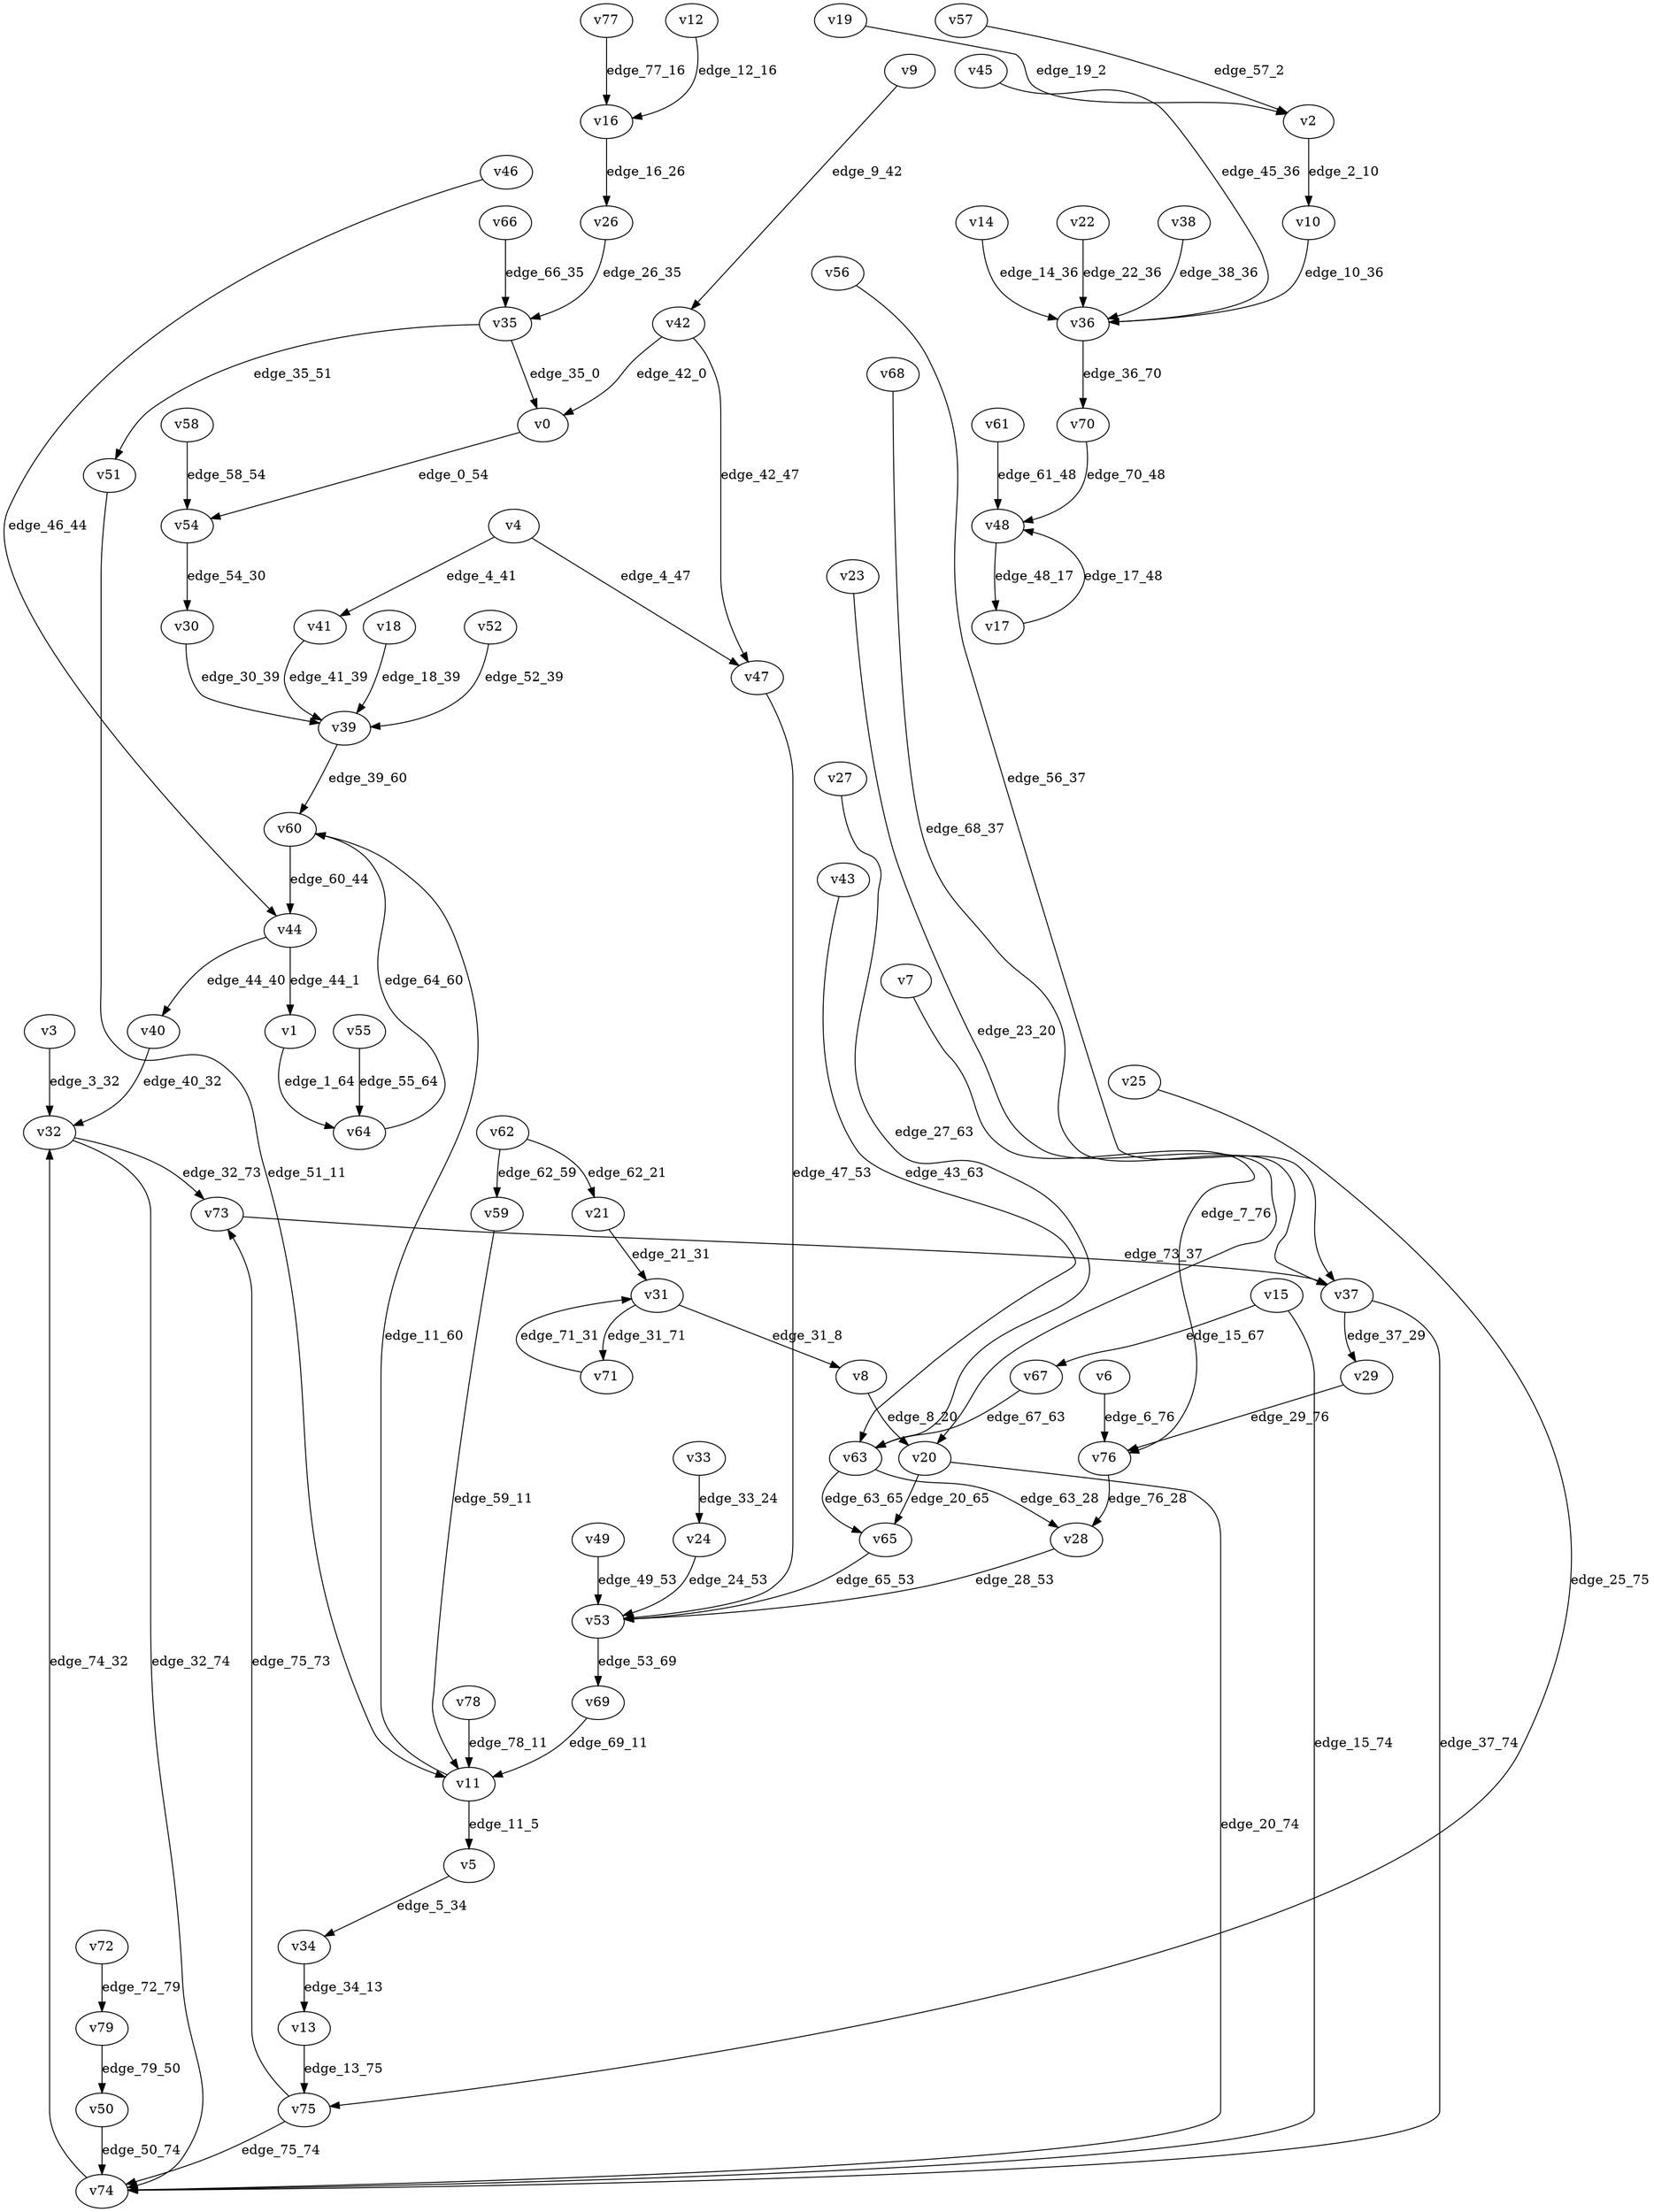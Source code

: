 digraph G {
    // Stochastic discounted game

    v0 [name="v0", player=1];
    v1 [name="v1", player=0];
    v2 [name="v2", player=-1];
    v3 [name="v3", player=1];
    v4 [name="v4", player=-1];
    v5 [name="v5", player=0];
    v6 [name="v6", player=1];
    v7 [name="v7", player=0];
    v8 [name="v8", player=0];
    v9 [name="v9", player=1];
    v10 [name="v10", player=1];
    v11 [name="v11", player=-1];
    v12 [name="v12", player=1];
    v13 [name="v13", player=1];
    v14 [name="v14", player=0];
    v15 [name="v15", player=-1];
    v16 [name="v16", player=-1];
    v17 [name="v17", player=1];
    v18 [name="v18", player=1];
    v19 [name="v19", player=0];
    v20 [name="v20", player=-1];
    v21 [name="v21", player=0];
    v22 [name="v22", player=1];
    v23 [name="v23", player=0];
    v24 [name="v24", player=0];
    v25 [name="v25", player=1];
    v26 [name="v26", player=1];
    v27 [name="v27", player=1];
    v28 [name="v28", player=0];
    v29 [name="v29", player=0];
    v30 [name="v30", player=0];
    v31 [name="v31", player=-1];
    v32 [name="v32", player=-1];
    v33 [name="v33", player=-1];
    v34 [name="v34", player=-1];
    v35 [name="v35", player=-1];
    v36 [name="v36", player=-1];
    v37 [name="v37", player=-1];
    v38 [name="v38", player=0];
    v39 [name="v39", player=-1];
    v40 [name="v40", player=0];
    v41 [name="v41", player=1];
    v42 [name="v42", player=-1];
    v43 [name="v43", player=0];
    v44 [name="v44", player=-1];
    v45 [name="v45", player=1];
    v46 [name="v46", player=1];
    v47 [name="v47", player=1];
    v48 [name="v48", player=-1];
    v49 [name="v49", player=1];
    v50 [name="v50", player=-1];
    v51 [name="v51", player=0];
    v52 [name="v52", player=0];
    v53 [name="v53", player=-1];
    v54 [name="v54", player=-1];
    v55 [name="v55", player=1];
    v56 [name="v56", player=0];
    v57 [name="v57", player=1];
    v58 [name="v58", player=1];
    v59 [name="v59", player=0];
    v60 [name="v60", player=0];
    v61 [name="v61", player=0];
    v62 [name="v62", player=-1];
    v63 [name="v63", player=-1];
    v64 [name="v64", player=-1];
    v65 [name="v65", player=0];
    v66 [name="v66", player=1];
    v67 [name="v67", player=1];
    v68 [name="v68", player=0];
    v69 [name="v69", player=0];
    v70 [name="v70", player=1];
    v71 [name="v71", player=1];
    v72 [name="v72", player=-1];
    v73 [name="v73", player=0];
    v74 [name="v74", player=1];
    v75 [name="v75", player=-1];
    v76 [name="v76", player=-1];
    v77 [name="v77", player=1];
    v78 [name="v78", player=0];
    v79 [name="v79", player=0];

    v0 -> v54 [label="edge_0_54", weight=-0.421901, discount=0.881814];
    v1 -> v64 [label="edge_1_64", weight=-1.472158, discount=0.182511];
    v2 -> v10 [label="edge_2_10", probability=1.000000];
    v3 -> v32 [label="edge_3_32", weight=7.127775, discount=0.406996];
    v4 -> v47 [label="edge_4_47", probability=0.671316];
    v4 -> v41 [label="edge_4_41", probability=0.328684];
    v5 -> v34 [label="edge_5_34", weight=-9.528116, discount=0.361070];
    v6 -> v76 [label="edge_6_76", weight=4.949113, discount=0.435348];
    v7 -> v76 [label="edge_7_76", weight=-3.241238, discount=0.116729];
    v8 -> v20 [label="edge_8_20", weight=6.238979, discount=0.555310];
    v9 -> v42 [label="edge_9_42", weight=-9.207138, discount=0.544844];
    v10 -> v36 [label="edge_10_36", weight=2.950506, discount=0.311236];
    v11 -> v5 [label="edge_11_5", probability=0.579551];
    v11 -> v60 [label="edge_11_60", probability=0.420449];
    v12 -> v16 [label="edge_12_16", weight=-1.393686, discount=0.469879];
    v13 -> v75 [label="edge_13_75", weight=3.304223, discount=0.576108];
    v14 -> v36 [label="edge_14_36", weight=6.600891, discount=0.708488];
    v15 -> v67 [label="edge_15_67", probability=0.514439];
    v15 -> v74 [label="edge_15_74", probability=0.485561];
    v16 -> v26 [label="edge_16_26", probability=1.000000];
    v17 -> v48 [label="edge_17_48", weight=-3.696132, discount=0.439204];
    v18 -> v39 [label="edge_18_39", weight=5.305711, discount=0.704426];
    v19 -> v2 [label="edge_19_2", weight=-1.676643, discount=0.343978];
    v20 -> v74 [label="edge_20_74", probability=0.514980];
    v20 -> v65 [label="edge_20_65", probability=0.485020];
    v21 -> v31 [label="edge_21_31", weight=-5.133628, discount=0.753664];
    v22 -> v36 [label="edge_22_36", weight=8.257742, discount=0.342077];
    v23 -> v20 [label="edge_23_20", weight=-4.424138, discount=0.242031];
    v24 -> v53 [label="edge_24_53", weight=2.420158, discount=0.160001];
    v25 -> v75 [label="edge_25_75", weight=-9.548950, discount=0.273393];
    v26 -> v35 [label="edge_26_35", weight=2.475796, discount=0.229806];
    v27 -> v63 [label="edge_27_63", weight=-1.269051, discount=0.521192];
    v28 -> v53 [label="edge_28_53", weight=-1.610007, discount=0.100260];
    v29 -> v76 [label="edge_29_76", weight=-7.544945, discount=0.133511];
    v30 -> v39 [label="edge_30_39", weight=9.679961, discount=0.778183];
    v31 -> v71 [label="edge_31_71", probability=0.458738];
    v31 -> v8 [label="edge_31_8", probability=0.541262];
    v32 -> v74 [label="edge_32_74", probability=0.584158];
    v32 -> v73 [label="edge_32_73", probability=0.415842];
    v33 -> v24 [label="edge_33_24", probability=1.000000];
    v34 -> v13 [label="edge_34_13", probability=1.000000];
    v35 -> v0 [label="edge_35_0", probability=0.548092];
    v35 -> v51 [label="edge_35_51", probability=0.451908];
    v36 -> v70 [label="edge_36_70", probability=1.000000];
    v37 -> v29 [label="edge_37_29", probability=0.579833];
    v37 -> v74 [label="edge_37_74", probability=0.420167];
    v38 -> v36 [label="edge_38_36", weight=2.956139, discount=0.633578];
    v39 -> v60 [label="edge_39_60", probability=1.000000];
    v40 -> v32 [label="edge_40_32", weight=8.842913, discount=0.562527];
    v41 -> v39 [label="edge_41_39", weight=-8.710760, discount=0.264026];
    v42 -> v0 [label="edge_42_0", probability=0.659398];
    v42 -> v47 [label="edge_42_47", probability=0.340602];
    v43 -> v63 [label="edge_43_63", weight=-7.900807, discount=0.147690];
    v44 -> v40 [label="edge_44_40", probability=0.628141];
    v44 -> v1 [label="edge_44_1", probability=0.371859];
    v45 -> v36 [label="edge_45_36", weight=-0.866284, discount=0.366047];
    v46 -> v44 [label="edge_46_44", weight=-7.106070, discount=0.736918];
    v47 -> v53 [label="edge_47_53", weight=2.279967, discount=0.382687];
    v48 -> v17 [label="edge_48_17", probability=1.000000];
    v49 -> v53 [label="edge_49_53", weight=6.722726, discount=0.577338];
    v50 -> v74 [label="edge_50_74", probability=1.000000];
    v51 -> v11 [label="edge_51_11", weight=1.435081, discount=0.404053];
    v52 -> v39 [label="edge_52_39", weight=5.578923, discount=0.777152];
    v53 -> v69 [label="edge_53_69", probability=1.000000];
    v54 -> v30 [label="edge_54_30", probability=1.000000];
    v55 -> v64 [label="edge_55_64", weight=5.928736, discount=0.899367];
    v56 -> v37 [label="edge_56_37", weight=-0.657022, discount=0.278759];
    v57 -> v2 [label="edge_57_2", weight=-6.324972, discount=0.262176];
    v58 -> v54 [label="edge_58_54", weight=4.842120, discount=0.636763];
    v59 -> v11 [label="edge_59_11", weight=-5.472384, discount=0.840935];
    v60 -> v44 [label="edge_60_44", weight=4.835543, discount=0.273114];
    v61 -> v48 [label="edge_61_48", weight=7.637600, discount=0.590355];
    v62 -> v59 [label="edge_62_59", probability=0.378989];
    v62 -> v21 [label="edge_62_21", probability=0.621011];
    v63 -> v65 [label="edge_63_65", probability=0.451730];
    v63 -> v28 [label="edge_63_28", probability=0.548270];
    v64 -> v60 [label="edge_64_60", probability=1.000000];
    v65 -> v53 [label="edge_65_53", weight=-4.335482, discount=0.232573];
    v66 -> v35 [label="edge_66_35", weight=4.440301, discount=0.271797];
    v67 -> v63 [label="edge_67_63", weight=5.395732, discount=0.780649];
    v68 -> v37 [label="edge_68_37", weight=-9.222325, discount=0.411799];
    v69 -> v11 [label="edge_69_11", weight=-8.409209, discount=0.371065];
    v70 -> v48 [label="edge_70_48", weight=-7.078092, discount=0.635116];
    v71 -> v31 [label="edge_71_31", weight=-8.991504, discount=0.100364];
    v72 -> v79 [label="edge_72_79", probability=1.000000];
    v73 -> v37 [label="edge_73_37", weight=-3.131365, discount=0.404164];
    v74 -> v32 [label="edge_74_32", weight=5.176688, discount=0.608617];
    v75 -> v74 [label="edge_75_74", probability=0.342277];
    v75 -> v73 [label="edge_75_73", probability=0.657723];
    v76 -> v28 [label="edge_76_28", probability=1.000000];
    v77 -> v16 [label="edge_77_16", weight=1.210706, discount=0.441151];
    v78 -> v11 [label="edge_78_11", weight=5.597795, discount=0.246948];
    v79 -> v50 [label="edge_79_50", weight=8.347289, discount=0.682843];
}